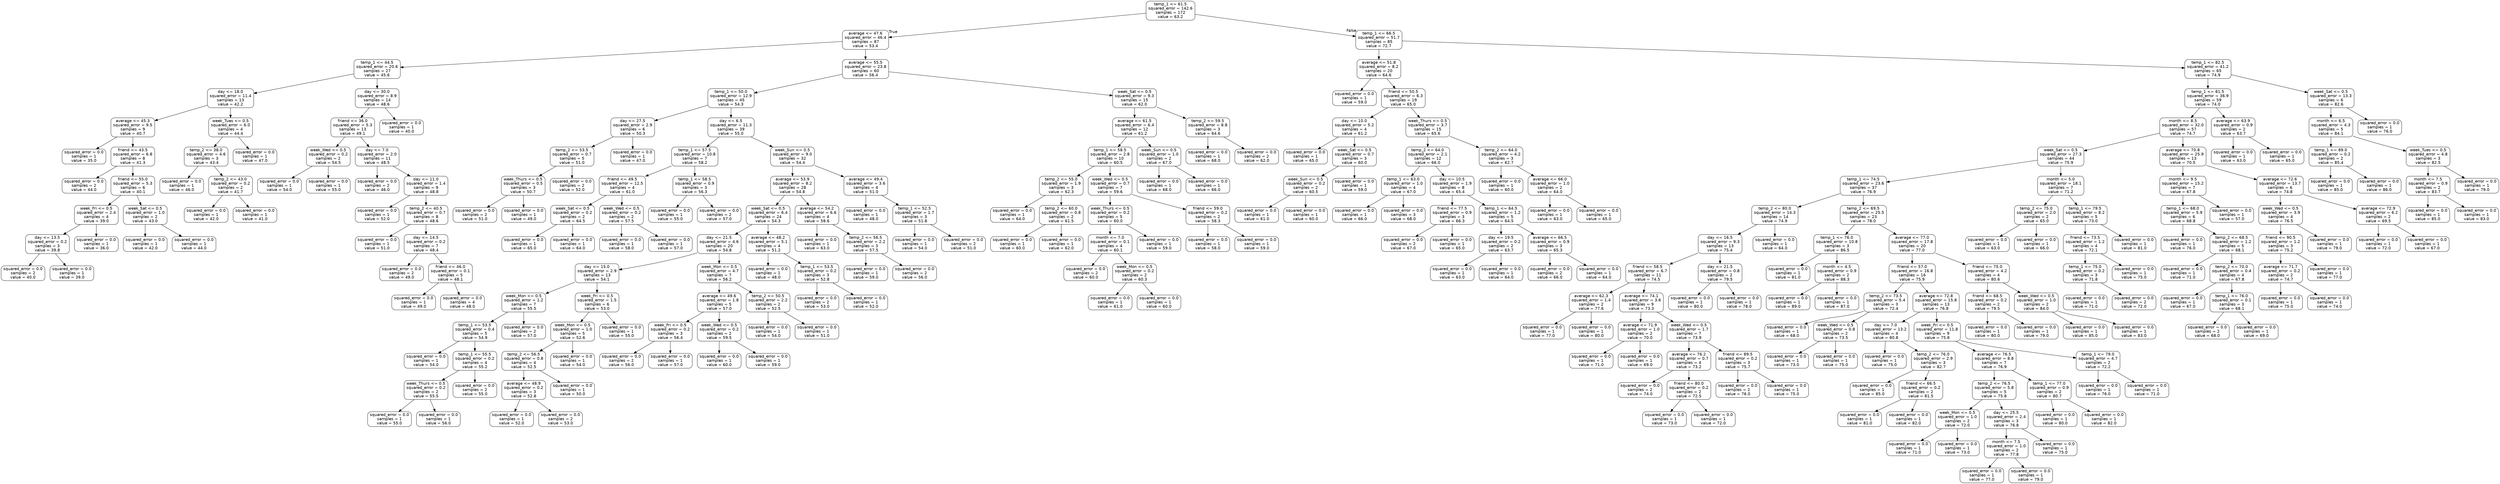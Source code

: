digraph Tree {
node [shape=box, style="rounded", color="black", fontname="helvetica"] ;
edge [fontname="helvetica"] ;
0 [label="temp_1 <= 61.5\nsquared_error = 142.6\nsamples = 172\nvalue = 63.2"] ;
1 [label="average <= 47.6\nsquared_error = 46.4\nsamples = 87\nvalue = 53.4"] ;
0 -> 1 [labeldistance=2.5, labelangle=45, headlabel="True"] ;
2 [label="temp_1 <= 44.5\nsquared_error = 20.6\nsamples = 27\nvalue = 45.6"] ;
1 -> 2 ;
3 [label="day <= 18.0\nsquared_error = 11.4\nsamples = 13\nvalue = 42.2"] ;
2 -> 3 ;
4 [label="average <= 45.3\nsquared_error = 9.5\nsamples = 9\nvalue = 40.7"] ;
3 -> 4 ;
5 [label="squared_error = 0.0\nsamples = 1\nvalue = 35.0"] ;
4 -> 5 ;
6 [label="friend <= 43.5\nsquared_error = 6.8\nsamples = 8\nvalue = 41.3"] ;
4 -> 6 ;
7 [label="squared_error = 0.0\nsamples = 2\nvalue = 44.0"] ;
6 -> 7 ;
8 [label="friend <= 55.0\nsquared_error = 5.3\nsamples = 6\nvalue = 40.1"] ;
6 -> 8 ;
9 [label="week_Fri <= 0.5\nsquared_error = 2.4\nsamples = 4\nvalue = 39.0"] ;
8 -> 9 ;
10 [label="day <= 13.5\nsquared_error = 0.2\nsamples = 3\nvalue = 39.8"] ;
9 -> 10 ;
11 [label="squared_error = 0.0\nsamples = 2\nvalue = 40.0"] ;
10 -> 11 ;
12 [label="squared_error = 0.0\nsamples = 1\nvalue = 39.0"] ;
10 -> 12 ;
13 [label="squared_error = 0.0\nsamples = 1\nvalue = 36.0"] ;
9 -> 13 ;
14 [label="week_Sat <= 0.5\nsquared_error = 1.0\nsamples = 2\nvalue = 43.0"] ;
8 -> 14 ;
15 [label="squared_error = 0.0\nsamples = 1\nvalue = 42.0"] ;
14 -> 15 ;
16 [label="squared_error = 0.0\nsamples = 1\nvalue = 44.0"] ;
14 -> 16 ;
17 [label="week_Tues <= 0.5\nsquared_error = 6.0\nsamples = 4\nvalue = 44.4"] ;
3 -> 17 ;
18 [label="temp_2 <= 38.0\nsquared_error = 4.6\nsamples = 3\nvalue = 43.4"] ;
17 -> 18 ;
19 [label="squared_error = 0.0\nsamples = 1\nvalue = 46.0"] ;
18 -> 19 ;
20 [label="temp_2 <= 43.0\nsquared_error = 0.2\nsamples = 2\nvalue = 41.7"] ;
18 -> 20 ;
21 [label="squared_error = 0.0\nsamples = 1\nvalue = 42.0"] ;
20 -> 21 ;
22 [label="squared_error = 0.0\nsamples = 1\nvalue = 41.0"] ;
20 -> 22 ;
23 [label="squared_error = 0.0\nsamples = 1\nvalue = 47.0"] ;
17 -> 23 ;
24 [label="day <= 30.0\nsquared_error = 8.9\nsamples = 14\nvalue = 48.6"] ;
2 -> 24 ;
25 [label="friend <= 36.0\nsquared_error = 5.3\nsamples = 13\nvalue = 49.1"] ;
24 -> 25 ;
26 [label="week_Wed <= 0.5\nsquared_error = 0.2\nsamples = 2\nvalue = 54.5"] ;
25 -> 26 ;
27 [label="squared_error = 0.0\nsamples = 1\nvalue = 54.0"] ;
26 -> 27 ;
28 [label="squared_error = 0.0\nsamples = 1\nvalue = 55.0"] ;
26 -> 28 ;
29 [label="day <= 7.0\nsquared_error = 2.0\nsamples = 11\nvalue = 48.5"] ;
25 -> 29 ;
30 [label="squared_error = 0.0\nsamples = 2\nvalue = 46.0"] ;
29 -> 30 ;
31 [label="day <= 11.0\nsquared_error = 1.4\nsamples = 9\nvalue = 48.8"] ;
29 -> 31 ;
32 [label="squared_error = 0.0\nsamples = 1\nvalue = 52.0"] ;
31 -> 32 ;
33 [label="temp_2 <= 40.5\nsquared_error = 0.7\nsamples = 8\nvalue = 48.6"] ;
31 -> 33 ;
34 [label="squared_error = 0.0\nsamples = 1\nvalue = 51.0"] ;
33 -> 34 ;
35 [label="day <= 14.5\nsquared_error = 0.2\nsamples = 7\nvalue = 48.4"] ;
33 -> 35 ;
36 [label="squared_error = 0.0\nsamples = 2\nvalue = 49.0"] ;
35 -> 36 ;
37 [label="friend <= 46.0\nsquared_error = 0.1\nsamples = 5\nvalue = 48.1"] ;
35 -> 37 ;
38 [label="squared_error = 0.0\nsamples = 1\nvalue = 49.0"] ;
37 -> 38 ;
39 [label="squared_error = 0.0\nsamples = 4\nvalue = 48.0"] ;
37 -> 39 ;
40 [label="squared_error = 0.0\nsamples = 1\nvalue = 40.0"] ;
24 -> 40 ;
41 [label="average <= 55.5\nsquared_error = 23.8\nsamples = 60\nvalue = 56.4"] ;
1 -> 41 ;
42 [label="temp_1 <= 50.0\nsquared_error = 12.9\nsamples = 45\nvalue = 54.3"] ;
41 -> 42 ;
43 [label="day <= 27.5\nsquared_error = 2.9\nsamples = 6\nvalue = 50.3"] ;
42 -> 43 ;
44 [label="temp_2 <= 53.5\nsquared_error = 0.7\nsamples = 5\nvalue = 51.0"] ;
43 -> 44 ;
45 [label="week_Thurs <= 0.5\nsquared_error = 0.5\nsamples = 3\nvalue = 50.7"] ;
44 -> 45 ;
46 [label="squared_error = 0.0\nsamples = 2\nvalue = 51.0"] ;
45 -> 46 ;
47 [label="squared_error = 0.0\nsamples = 1\nvalue = 49.0"] ;
45 -> 47 ;
48 [label="squared_error = 0.0\nsamples = 2\nvalue = 52.0"] ;
44 -> 48 ;
49 [label="squared_error = 0.0\nsamples = 1\nvalue = 47.0"] ;
43 -> 49 ;
50 [label="day <= 6.5\nsquared_error = 11.3\nsamples = 39\nvalue = 55.0"] ;
42 -> 50 ;
51 [label="temp_1 <= 57.5\nsquared_error = 10.8\nsamples = 7\nvalue = 58.2"] ;
50 -> 51 ;
52 [label="friend <= 49.5\nsquared_error = 12.5\nsamples = 4\nvalue = 61.0"] ;
51 -> 52 ;
53 [label="week_Sat <= 0.5\nsquared_error = 0.2\nsamples = 2\nvalue = 64.5"] ;
52 -> 53 ;
54 [label="squared_error = 0.0\nsamples = 1\nvalue = 65.0"] ;
53 -> 54 ;
55 [label="squared_error = 0.0\nsamples = 1\nvalue = 64.0"] ;
53 -> 55 ;
56 [label="week_Wed <= 0.5\nsquared_error = 0.2\nsamples = 2\nvalue = 57.5"] ;
52 -> 56 ;
57 [label="squared_error = 0.0\nsamples = 1\nvalue = 58.0"] ;
56 -> 57 ;
58 [label="squared_error = 0.0\nsamples = 1\nvalue = 57.0"] ;
56 -> 58 ;
59 [label="temp_1 <= 58.5\nsquared_error = 0.9\nsamples = 3\nvalue = 56.3"] ;
51 -> 59 ;
60 [label="squared_error = 0.0\nsamples = 1\nvalue = 55.0"] ;
59 -> 60 ;
61 [label="squared_error = 0.0\nsamples = 2\nvalue = 57.0"] ;
59 -> 61 ;
62 [label="week_Sun <= 0.5\nsquared_error = 9.0\nsamples = 32\nvalue = 54.4"] ;
50 -> 62 ;
63 [label="average <= 53.9\nsquared_error = 8.2\nsamples = 28\nvalue = 54.8"] ;
62 -> 63 ;
64 [label="week_Sat <= 0.5\nsquared_error = 6.4\nsamples = 24\nvalue = 54.3"] ;
63 -> 64 ;
65 [label="day <= 21.5\nsquared_error = 4.6\nsamples = 20\nvalue = 54.8"] ;
64 -> 65 ;
66 [label="day <= 15.0\nsquared_error = 2.9\nsamples = 13\nvalue = 54.1"] ;
65 -> 66 ;
67 [label="week_Mon <= 0.5\nsquared_error = 1.2\nsamples = 7\nvalue = 55.5"] ;
66 -> 67 ;
68 [label="temp_1 <= 53.5\nsquared_error = 0.4\nsamples = 5\nvalue = 54.9"] ;
67 -> 68 ;
69 [label="squared_error = 0.0\nsamples = 1\nvalue = 54.0"] ;
68 -> 69 ;
70 [label="temp_1 <= 55.5\nsquared_error = 0.2\nsamples = 4\nvalue = 55.2"] ;
68 -> 70 ;
71 [label="week_Thurs <= 0.5\nsquared_error = 0.2\nsamples = 2\nvalue = 55.5"] ;
70 -> 71 ;
72 [label="squared_error = 0.0\nsamples = 1\nvalue = 55.0"] ;
71 -> 72 ;
73 [label="squared_error = 0.0\nsamples = 1\nvalue = 56.0"] ;
71 -> 73 ;
74 [label="squared_error = 0.0\nsamples = 2\nvalue = 55.0"] ;
70 -> 74 ;
75 [label="squared_error = 0.0\nsamples = 2\nvalue = 57.0"] ;
67 -> 75 ;
76 [label="week_Fri <= 0.5\nsquared_error = 1.5\nsamples = 6\nvalue = 53.0"] ;
66 -> 76 ;
77 [label="week_Mon <= 0.5\nsquared_error = 1.0\nsamples = 5\nvalue = 52.6"] ;
76 -> 77 ;
78 [label="temp_2 <= 56.5\nsquared_error = 0.8\nsamples = 4\nvalue = 52.5"] ;
77 -> 78 ;
79 [label="average <= 48.9\nsquared_error = 0.2\nsamples = 3\nvalue = 52.8"] ;
78 -> 79 ;
80 [label="squared_error = 0.0\nsamples = 1\nvalue = 52.0"] ;
79 -> 80 ;
81 [label="squared_error = 0.0\nsamples = 2\nvalue = 53.0"] ;
79 -> 81 ;
82 [label="squared_error = 0.0\nsamples = 1\nvalue = 50.0"] ;
78 -> 82 ;
83 [label="squared_error = 0.0\nsamples = 1\nvalue = 54.0"] ;
77 -> 83 ;
84 [label="squared_error = 0.0\nsamples = 1\nvalue = 55.0"] ;
76 -> 84 ;
85 [label="week_Mon <= 0.5\nsquared_error = 4.7\nsamples = 7\nvalue = 56.2"] ;
65 -> 85 ;
86 [label="average <= 49.6\nsquared_error = 1.8\nsamples = 5\nvalue = 57.0"] ;
85 -> 86 ;
87 [label="week_Fri <= 0.5\nsquared_error = 0.2\nsamples = 3\nvalue = 56.4"] ;
86 -> 87 ;
88 [label="squared_error = 0.0\nsamples = 2\nvalue = 56.0"] ;
87 -> 88 ;
89 [label="squared_error = 0.0\nsamples = 1\nvalue = 57.0"] ;
87 -> 89 ;
90 [label="week_Wed <= 0.5\nsquared_error = 0.2\nsamples = 2\nvalue = 59.5"] ;
86 -> 90 ;
91 [label="squared_error = 0.0\nsamples = 1\nvalue = 60.0"] ;
90 -> 91 ;
92 [label="squared_error = 0.0\nsamples = 1\nvalue = 59.0"] ;
90 -> 92 ;
93 [label="temp_2 <= 50.5\nsquared_error = 2.2\nsamples = 2\nvalue = 52.5"] ;
85 -> 93 ;
94 [label="squared_error = 0.0\nsamples = 1\nvalue = 54.0"] ;
93 -> 94 ;
95 [label="squared_error = 0.0\nsamples = 1\nvalue = 51.0"] ;
93 -> 95 ;
96 [label="average <= 48.2\nsquared_error = 5.1\nsamples = 4\nvalue = 51.2"] ;
64 -> 96 ;
97 [label="squared_error = 0.0\nsamples = 1\nvalue = 48.0"] ;
96 -> 97 ;
98 [label="temp_1 <= 53.5\nsquared_error = 0.2\nsamples = 3\nvalue = 52.8"] ;
96 -> 98 ;
99 [label="squared_error = 0.0\nsamples = 2\nvalue = 53.0"] ;
98 -> 99 ;
100 [label="squared_error = 0.0\nsamples = 1\nvalue = 52.0"] ;
98 -> 100 ;
101 [label="average <= 54.2\nsquared_error = 6.6\nsamples = 4\nvalue = 58.6"] ;
63 -> 101 ;
102 [label="squared_error = 0.0\nsamples = 1\nvalue = 63.0"] ;
101 -> 102 ;
103 [label="temp_2 <= 56.5\nsquared_error = 2.2\nsamples = 3\nvalue = 57.5"] ;
101 -> 103 ;
104 [label="squared_error = 0.0\nsamples = 1\nvalue = 59.0"] ;
103 -> 104 ;
105 [label="squared_error = 0.0\nsamples = 2\nvalue = 56.0"] ;
103 -> 105 ;
106 [label="average <= 49.4\nsquared_error = 3.6\nsamples = 4\nvalue = 51.0"] ;
62 -> 106 ;
107 [label="squared_error = 0.0\nsamples = 1\nvalue = 48.0"] ;
106 -> 107 ;
108 [label="temp_1 <= 52.5\nsquared_error = 1.7\nsamples = 3\nvalue = 51.8"] ;
106 -> 108 ;
109 [label="squared_error = 0.0\nsamples = 1\nvalue = 54.0"] ;
108 -> 109 ;
110 [label="squared_error = 0.0\nsamples = 2\nvalue = 51.0"] ;
108 -> 110 ;
111 [label="week_Sat <= 0.5\nsquared_error = 9.3\nsamples = 15\nvalue = 62.0"] ;
41 -> 111 ;
112 [label="average <= 61.5\nsquared_error = 6.4\nsamples = 12\nvalue = 61.2"] ;
111 -> 112 ;
113 [label="temp_1 <= 58.5\nsquared_error = 2.8\nsamples = 10\nvalue = 60.5"] ;
112 -> 113 ;
114 [label="temp_2 <= 55.0\nsquared_error = 1.9\nsamples = 3\nvalue = 62.3"] ;
113 -> 114 ;
115 [label="squared_error = 0.0\nsamples = 1\nvalue = 64.0"] ;
114 -> 115 ;
116 [label="temp_2 <= 60.0\nsquared_error = 0.8\nsamples = 2\nvalue = 61.5"] ;
114 -> 116 ;
117 [label="squared_error = 0.0\nsamples = 1\nvalue = 60.0"] ;
116 -> 117 ;
118 [label="squared_error = 0.0\nsamples = 1\nvalue = 62.0"] ;
116 -> 118 ;
119 [label="week_Wed <= 0.5\nsquared_error = 0.7\nsamples = 7\nvalue = 59.6"] ;
113 -> 119 ;
120 [label="week_Thurs <= 0.5\nsquared_error = 0.2\nsamples = 5\nvalue = 60.0"] ;
119 -> 120 ;
121 [label="month <= 7.0\nsquared_error = 0.1\nsamples = 4\nvalue = 60.1"] ;
120 -> 121 ;
122 [label="squared_error = 0.0\nsamples = 2\nvalue = 60.0"] ;
121 -> 122 ;
123 [label="week_Mon <= 0.5\nsquared_error = 0.2\nsamples = 2\nvalue = 60.3"] ;
121 -> 123 ;
124 [label="squared_error = 0.0\nsamples = 1\nvalue = 61.0"] ;
123 -> 124 ;
125 [label="squared_error = 0.0\nsamples = 1\nvalue = 60.0"] ;
123 -> 125 ;
126 [label="squared_error = 0.0\nsamples = 1\nvalue = 59.0"] ;
120 -> 126 ;
127 [label="friend <= 59.0\nsquared_error = 0.2\nsamples = 2\nvalue = 58.3"] ;
119 -> 127 ;
128 [label="squared_error = 0.0\nsamples = 1\nvalue = 58.0"] ;
127 -> 128 ;
129 [label="squared_error = 0.0\nsamples = 1\nvalue = 59.0"] ;
127 -> 129 ;
130 [label="week_Sun <= 0.5\nsquared_error = 1.0\nsamples = 2\nvalue = 67.0"] ;
112 -> 130 ;
131 [label="squared_error = 0.0\nsamples = 1\nvalue = 68.0"] ;
130 -> 131 ;
132 [label="squared_error = 0.0\nsamples = 1\nvalue = 66.0"] ;
130 -> 132 ;
133 [label="temp_2 <= 59.5\nsquared_error = 8.8\nsamples = 3\nvalue = 64.6"] ;
111 -> 133 ;
134 [label="squared_error = 0.0\nsamples = 1\nvalue = 68.0"] ;
133 -> 134 ;
135 [label="squared_error = 0.0\nsamples = 2\nvalue = 62.0"] ;
133 -> 135 ;
136 [label="temp_1 <= 66.5\nsquared_error = 51.7\nsamples = 85\nvalue = 72.7"] ;
0 -> 136 [labeldistance=2.5, labelangle=-45, headlabel="False"] ;
137 [label="average <= 51.8\nsquared_error = 8.2\nsamples = 20\nvalue = 64.6"] ;
136 -> 137 ;
138 [label="squared_error = 0.0\nsamples = 1\nvalue = 59.0"] ;
137 -> 138 ;
139 [label="friend <= 50.5\nsquared_error = 6.3\nsamples = 19\nvalue = 65.0"] ;
137 -> 139 ;
140 [label="day <= 10.0\nsquared_error = 5.2\nsamples = 4\nvalue = 61.2"] ;
139 -> 140 ;
141 [label="squared_error = 0.0\nsamples = 1\nvalue = 65.0"] ;
140 -> 141 ;
142 [label="week_Sat <= 0.5\nsquared_error = 0.7\nsamples = 3\nvalue = 60.0"] ;
140 -> 142 ;
143 [label="week_Sun <= 0.5\nsquared_error = 0.2\nsamples = 2\nvalue = 60.5"] ;
142 -> 143 ;
144 [label="squared_error = 0.0\nsamples = 1\nvalue = 61.0"] ;
143 -> 144 ;
145 [label="squared_error = 0.0\nsamples = 1\nvalue = 60.0"] ;
143 -> 145 ;
146 [label="squared_error = 0.0\nsamples = 1\nvalue = 59.0"] ;
142 -> 146 ;
147 [label="week_Thurs <= 0.5\nsquared_error = 3.7\nsamples = 15\nvalue = 65.6"] ;
139 -> 147 ;
148 [label="temp_2 <= 64.0\nsquared_error = 2.1\nsamples = 12\nvalue = 66.0"] ;
147 -> 148 ;
149 [label="temp_1 <= 63.0\nsquared_error = 1.0\nsamples = 4\nvalue = 67.0"] ;
148 -> 149 ;
150 [label="squared_error = 0.0\nsamples = 1\nvalue = 66.0"] ;
149 -> 150 ;
151 [label="squared_error = 0.0\nsamples = 3\nvalue = 68.0"] ;
149 -> 151 ;
152 [label="day <= 10.5\nsquared_error = 1.9\nsamples = 8\nvalue = 65.4"] ;
148 -> 152 ;
153 [label="friend <= 77.5\nsquared_error = 0.9\nsamples = 3\nvalue = 66.3"] ;
152 -> 153 ;
154 [label="squared_error = 0.0\nsamples = 2\nvalue = 67.0"] ;
153 -> 154 ;
155 [label="squared_error = 0.0\nsamples = 1\nvalue = 65.0"] ;
153 -> 155 ;
156 [label="temp_1 <= 64.5\nsquared_error = 1.2\nsamples = 5\nvalue = 64.5"] ;
152 -> 156 ;
157 [label="day <= 19.5\nsquared_error = 0.2\nsamples = 2\nvalue = 63.7"] ;
156 -> 157 ;
158 [label="squared_error = 0.0\nsamples = 1\nvalue = 63.0"] ;
157 -> 158 ;
159 [label="squared_error = 0.0\nsamples = 1\nvalue = 64.0"] ;
157 -> 159 ;
160 [label="average <= 66.5\nsquared_error = 0.9\nsamples = 3\nvalue = 65.3"] ;
156 -> 160 ;
161 [label="squared_error = 0.0\nsamples = 2\nvalue = 66.0"] ;
160 -> 161 ;
162 [label="squared_error = 0.0\nsamples = 1\nvalue = 64.0"] ;
160 -> 162 ;
163 [label="temp_2 <= 64.0\nsquared_error = 4.2\nsamples = 3\nvalue = 62.7"] ;
147 -> 163 ;
164 [label="squared_error = 0.0\nsamples = 1\nvalue = 60.0"] ;
163 -> 164 ;
165 [label="average <= 66.0\nsquared_error = 1.0\nsamples = 2\nvalue = 64.0"] ;
163 -> 165 ;
166 [label="squared_error = 0.0\nsamples = 1\nvalue = 63.0"] ;
165 -> 166 ;
167 [label="squared_error = 0.0\nsamples = 1\nvalue = 65.0"] ;
165 -> 167 ;
168 [label="temp_1 <= 82.5\nsquared_error = 41.2\nsamples = 65\nvalue = 74.9"] ;
136 -> 168 ;
169 [label="temp_1 <= 81.5\nsquared_error = 36.9\nsamples = 59\nvalue = 74.0"] ;
168 -> 169 ;
170 [label="month <= 8.5\nsquared_error = 32.0\nsamples = 57\nvalue = 74.7"] ;
169 -> 170 ;
171 [label="week_Sat <= 0.5\nsquared_error = 27.3\nsamples = 44\nvalue = 75.9"] ;
170 -> 171 ;
172 [label="temp_1 <= 74.5\nsquared_error = 23.6\nsamples = 37\nvalue = 76.9"] ;
171 -> 172 ;
173 [label="temp_2 <= 80.0\nsquared_error = 14.3\nsamples = 14\nvalue = 74.9"] ;
172 -> 173 ;
174 [label="day <= 16.5\nsquared_error = 9.3\nsamples = 13\nvalue = 75.4"] ;
173 -> 174 ;
175 [label="friend <= 58.5\nsquared_error = 6.7\nsamples = 11\nvalue = 74.5"] ;
174 -> 175 ;
176 [label="average <= 62.3\nsquared_error = 1.4\nsamples = 2\nvalue = 77.6"] ;
175 -> 176 ;
177 [label="squared_error = 0.0\nsamples = 1\nvalue = 77.0"] ;
176 -> 177 ;
178 [label="squared_error = 0.0\nsamples = 1\nvalue = 80.0"] ;
176 -> 178 ;
179 [label="average <= 74.1\nsquared_error = 3.6\nsamples = 9\nvalue = 73.3"] ;
175 -> 179 ;
180 [label="average <= 71.9\nsquared_error = 1.0\nsamples = 2\nvalue = 70.0"] ;
179 -> 180 ;
181 [label="squared_error = 0.0\nsamples = 1\nvalue = 71.0"] ;
180 -> 181 ;
182 [label="squared_error = 0.0\nsamples = 1\nvalue = 69.0"] ;
180 -> 182 ;
183 [label="week_Wed <= 0.5\nsquared_error = 1.7\nsamples = 7\nvalue = 73.9"] ;
179 -> 183 ;
184 [label="average <= 76.2\nsquared_error = 0.7\nsamples = 4\nvalue = 73.2"] ;
183 -> 184 ;
185 [label="squared_error = 0.0\nsamples = 2\nvalue = 74.0"] ;
184 -> 185 ;
186 [label="friend <= 80.0\nsquared_error = 0.2\nsamples = 2\nvalue = 72.5"] ;
184 -> 186 ;
187 [label="squared_error = 0.0\nsamples = 1\nvalue = 73.0"] ;
186 -> 187 ;
188 [label="squared_error = 0.0\nsamples = 1\nvalue = 72.0"] ;
186 -> 188 ;
189 [label="friend <= 89.5\nsquared_error = 0.2\nsamples = 3\nvalue = 75.7"] ;
183 -> 189 ;
190 [label="squared_error = 0.0\nsamples = 2\nvalue = 76.0"] ;
189 -> 190 ;
191 [label="squared_error = 0.0\nsamples = 1\nvalue = 75.0"] ;
189 -> 191 ;
192 [label="day <= 21.5\nsquared_error = 0.8\nsamples = 2\nvalue = 79.5"] ;
174 -> 192 ;
193 [label="squared_error = 0.0\nsamples = 1\nvalue = 80.0"] ;
192 -> 193 ;
194 [label="squared_error = 0.0\nsamples = 1\nvalue = 78.0"] ;
192 -> 194 ;
195 [label="squared_error = 0.0\nsamples = 1\nvalue = 64.0"] ;
173 -> 195 ;
196 [label="temp_2 <= 69.5\nsquared_error = 25.5\nsamples = 23\nvalue = 78.0"] ;
172 -> 196 ;
197 [label="temp_1 <= 76.0\nsquared_error = 10.8\nsamples = 3\nvalue = 86.5"] ;
196 -> 197 ;
198 [label="squared_error = 0.0\nsamples = 1\nvalue = 81.0"] ;
197 -> 198 ;
199 [label="month <= 4.5\nsquared_error = 0.9\nsamples = 2\nvalue = 88.3"] ;
197 -> 199 ;
200 [label="squared_error = 0.0\nsamples = 1\nvalue = 89.0"] ;
199 -> 200 ;
201 [label="squared_error = 0.0\nsamples = 1\nvalue = 87.0"] ;
199 -> 201 ;
202 [label="average <= 77.0\nsquared_error = 17.8\nsamples = 20\nvalue = 77.0"] ;
196 -> 202 ;
203 [label="friend <= 57.0\nsquared_error = 16.8\nsamples = 16\nvalue = 75.9"] ;
202 -> 203 ;
204 [label="temp_2 <= 73.5\nsquared_error = 5.4\nsamples = 3\nvalue = 72.4"] ;
203 -> 204 ;
205 [label="squared_error = 0.0\nsamples = 1\nvalue = 68.0"] ;
204 -> 205 ;
206 [label="week_Wed <= 0.5\nsquared_error = 0.8\nsamples = 2\nvalue = 73.5"] ;
204 -> 206 ;
207 [label="squared_error = 0.0\nsamples = 1\nvalue = 73.0"] ;
206 -> 207 ;
208 [label="squared_error = 0.0\nsamples = 1\nvalue = 75.0"] ;
206 -> 208 ;
209 [label="average <= 72.8\nsquared_error = 15.8\nsamples = 13\nvalue = 76.8"] ;
203 -> 209 ;
210 [label="day <= 7.0\nsquared_error = 13.2\nsamples = 4\nvalue = 80.8"] ;
209 -> 210 ;
211 [label="squared_error = 0.0\nsamples = 1\nvalue = 75.0"] ;
210 -> 211 ;
212 [label="temp_2 <= 76.0\nsquared_error = 2.9\nsamples = 3\nvalue = 82.7"] ;
210 -> 212 ;
213 [label="squared_error = 0.0\nsamples = 1\nvalue = 85.0"] ;
212 -> 213 ;
214 [label="friend <= 66.5\nsquared_error = 0.2\nsamples = 2\nvalue = 81.5"] ;
212 -> 214 ;
215 [label="squared_error = 0.0\nsamples = 1\nvalue = 81.0"] ;
214 -> 215 ;
216 [label="squared_error = 0.0\nsamples = 1\nvalue = 82.0"] ;
214 -> 216 ;
217 [label="week_Fri <= 0.5\nsquared_error = 11.8\nsamples = 9\nvalue = 75.8"] ;
209 -> 217 ;
218 [label="average <= 76.5\nsquared_error = 8.8\nsamples = 7\nvalue = 76.9"] ;
217 -> 218 ;
219 [label="temp_2 <= 76.5\nsquared_error = 5.8\nsamples = 5\nvalue = 75.8"] ;
218 -> 219 ;
220 [label="week_Mon <= 0.5\nsquared_error = 1.0\nsamples = 2\nvalue = 72.0"] ;
219 -> 220 ;
221 [label="squared_error = 0.0\nsamples = 1\nvalue = 71.0"] ;
220 -> 221 ;
222 [label="squared_error = 0.0\nsamples = 1\nvalue = 73.0"] ;
220 -> 222 ;
223 [label="day <= 25.5\nsquared_error = 2.4\nsamples = 3\nvalue = 76.8"] ;
219 -> 223 ;
224 [label="month <= 7.5\nsquared_error = 1.0\nsamples = 2\nvalue = 77.8"] ;
223 -> 224 ;
225 [label="squared_error = 0.0\nsamples = 1\nvalue = 77.0"] ;
224 -> 225 ;
226 [label="squared_error = 0.0\nsamples = 1\nvalue = 79.0"] ;
224 -> 226 ;
227 [label="squared_error = 0.0\nsamples = 1\nvalue = 75.0"] ;
223 -> 227 ;
228 [label="temp_1 <= 77.0\nsquared_error = 0.9\nsamples = 2\nvalue = 80.7"] ;
218 -> 228 ;
229 [label="squared_error = 0.0\nsamples = 1\nvalue = 80.0"] ;
228 -> 229 ;
230 [label="squared_error = 0.0\nsamples = 1\nvalue = 82.0"] ;
228 -> 230 ;
231 [label="temp_1 <= 79.0\nsquared_error = 4.7\nsamples = 2\nvalue = 72.2"] ;
217 -> 231 ;
232 [label="squared_error = 0.0\nsamples = 1\nvalue = 76.0"] ;
231 -> 232 ;
233 [label="squared_error = 0.0\nsamples = 1\nvalue = 71.0"] ;
231 -> 233 ;
234 [label="friend <= 75.0\nsquared_error = 4.2\nsamples = 4\nvalue = 80.6"] ;
202 -> 234 ;
235 [label="friend <= 68.5\nsquared_error = 0.2\nsamples = 2\nvalue = 79.5"] ;
234 -> 235 ;
236 [label="squared_error = 0.0\nsamples = 1\nvalue = 80.0"] ;
235 -> 236 ;
237 [label="squared_error = 0.0\nsamples = 1\nvalue = 79.0"] ;
235 -> 237 ;
238 [label="week_Wed <= 0.5\nsquared_error = 1.0\nsamples = 2\nvalue = 84.0"] ;
234 -> 238 ;
239 [label="squared_error = 0.0\nsamples = 1\nvalue = 85.0"] ;
238 -> 239 ;
240 [label="squared_error = 0.0\nsamples = 1\nvalue = 83.0"] ;
238 -> 240 ;
241 [label="month <= 5.0\nsquared_error = 18.1\nsamples = 7\nvalue = 71.2"] ;
171 -> 241 ;
242 [label="temp_2 <= 75.0\nsquared_error = 2.0\nsamples = 2\nvalue = 65.0"] ;
241 -> 242 ;
243 [label="squared_error = 0.0\nsamples = 1\nvalue = 63.0"] ;
242 -> 243 ;
244 [label="squared_error = 0.0\nsamples = 1\nvalue = 66.0"] ;
242 -> 244 ;
245 [label="temp_1 <= 79.5\nsquared_error = 8.2\nsamples = 5\nvalue = 73.0"] ;
241 -> 245 ;
246 [label="friend <= 73.5\nsquared_error = 1.2\nsamples = 4\nvalue = 72.1"] ;
245 -> 246 ;
247 [label="temp_1 <= 75.0\nsquared_error = 0.2\nsamples = 3\nvalue = 71.8"] ;
246 -> 247 ;
248 [label="squared_error = 0.0\nsamples = 1\nvalue = 71.0"] ;
247 -> 248 ;
249 [label="squared_error = 0.0\nsamples = 2\nvalue = 72.0"] ;
247 -> 249 ;
250 [label="squared_error = 0.0\nsamples = 1\nvalue = 75.0"] ;
246 -> 250 ;
251 [label="squared_error = 0.0\nsamples = 1\nvalue = 81.0"] ;
245 -> 251 ;
252 [label="average <= 70.8\nsquared_error = 25.9\nsamples = 13\nvalue = 70.5"] ;
170 -> 252 ;
253 [label="month <= 9.5\nsquared_error = 15.2\nsamples = 7\nvalue = 67.8"] ;
252 -> 253 ;
254 [label="temp_1 <= 68.0\nsquared_error = 5.9\nsamples = 6\nvalue = 68.8"] ;
253 -> 254 ;
255 [label="squared_error = 0.0\nsamples = 1\nvalue = 76.0"] ;
254 -> 255 ;
256 [label="temp_2 <= 68.5\nsquared_error = 1.2\nsamples = 5\nvalue = 68.1"] ;
254 -> 256 ;
257 [label="squared_error = 0.0\nsamples = 1\nvalue = 71.0"] ;
256 -> 257 ;
258 [label="temp_2 <= 70.0\nsquared_error = 0.4\nsamples = 4\nvalue = 67.8"] ;
256 -> 258 ;
259 [label="squared_error = 0.0\nsamples = 1\nvalue = 67.0"] ;
258 -> 259 ;
260 [label="temp_1 <= 76.0\nsquared_error = 0.1\nsamples = 3\nvalue = 68.1"] ;
258 -> 260 ;
261 [label="squared_error = 0.0\nsamples = 2\nvalue = 68.0"] ;
260 -> 261 ;
262 [label="squared_error = 0.0\nsamples = 1\nvalue = 69.0"] ;
260 -> 262 ;
263 [label="squared_error = 0.0\nsamples = 1\nvalue = 57.0"] ;
253 -> 263 ;
264 [label="average <= 72.6\nsquared_error = 13.7\nsamples = 6\nvalue = 74.8"] ;
252 -> 264 ;
265 [label="week_Wed <= 0.5\nsquared_error = 3.9\nsamples = 4\nvalue = 76.5"] ;
264 -> 265 ;
266 [label="friend <= 90.5\nsquared_error = 1.2\nsamples = 3\nvalue = 75.2"] ;
265 -> 266 ;
267 [label="average <= 71.7\nsquared_error = 0.2\nsamples = 2\nvalue = 74.7"] ;
266 -> 267 ;
268 [label="squared_error = 0.0\nsamples = 1\nvalue = 75.0"] ;
267 -> 268 ;
269 [label="squared_error = 0.0\nsamples = 1\nvalue = 74.0"] ;
267 -> 269 ;
270 [label="squared_error = 0.0\nsamples = 1\nvalue = 77.0"] ;
266 -> 270 ;
271 [label="squared_error = 0.0\nsamples = 1\nvalue = 79.0"] ;
265 -> 271 ;
272 [label="average <= 72.9\nsquared_error = 6.2\nsamples = 2\nvalue = 69.5"] ;
264 -> 272 ;
273 [label="squared_error = 0.0\nsamples = 1\nvalue = 72.0"] ;
272 -> 273 ;
274 [label="squared_error = 0.0\nsamples = 1\nvalue = 67.0"] ;
272 -> 274 ;
275 [label="average <= 63.9\nsquared_error = 0.9\nsamples = 2\nvalue = 63.7"] ;
169 -> 275 ;
276 [label="squared_error = 0.0\nsamples = 1\nvalue = 63.0"] ;
275 -> 276 ;
277 [label="squared_error = 0.0\nsamples = 1\nvalue = 65.0"] ;
275 -> 277 ;
278 [label="week_Sat <= 0.5\nsquared_error = 13.3\nsamples = 6\nvalue = 82.6"] ;
168 -> 278 ;
279 [label="month <= 6.5\nsquared_error = 4.3\nsamples = 5\nvalue = 84.1"] ;
278 -> 279 ;
280 [label="temp_1 <= 89.0\nsquared_error = 0.2\nsamples = 2\nvalue = 85.4"] ;
279 -> 280 ;
281 [label="squared_error = 0.0\nsamples = 1\nvalue = 85.0"] ;
280 -> 281 ;
282 [label="squared_error = 0.0\nsamples = 1\nvalue = 86.0"] ;
280 -> 282 ;
283 [label="week_Tues <= 0.5\nsquared_error = 4.8\nsamples = 3\nvalue = 82.5"] ;
279 -> 283 ;
284 [label="month <= 7.5\nsquared_error = 0.9\nsamples = 2\nvalue = 83.7"] ;
283 -> 284 ;
285 [label="squared_error = 0.0\nsamples = 1\nvalue = 85.0"] ;
284 -> 285 ;
286 [label="squared_error = 0.0\nsamples = 1\nvalue = 83.0"] ;
284 -> 286 ;
287 [label="squared_error = 0.0\nsamples = 1\nvalue = 79.0"] ;
283 -> 287 ;
288 [label="squared_error = 0.0\nsamples = 1\nvalue = 76.0"] ;
278 -> 288 ;
}